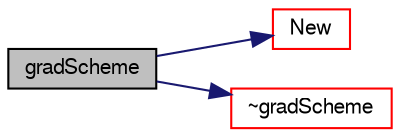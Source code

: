 digraph "gradScheme"
{
  bgcolor="transparent";
  edge [fontname="FreeSans",fontsize="10",labelfontname="FreeSans",labelfontsize="10"];
  node [fontname="FreeSans",fontsize="10",shape=record];
  rankdir="LR";
  Node0 [label="gradScheme",height=0.2,width=0.4,color="black", fillcolor="grey75", style="filled", fontcolor="black"];
  Node0 -> Node1 [color="midnightblue",fontsize="10",style="solid",fontname="FreeSans"];
  Node1 [label="New",height=0.2,width=0.4,color="red",URL="$a22542.html#afc37a52dd28d032d31cc89576f8122f2",tooltip="Return a pointer to a new gradScheme created on freestore. "];
  Node0 -> Node49 [color="midnightblue",fontsize="10",style="solid",fontname="FreeSans"];
  Node49 [label="~gradScheme",height=0.2,width=0.4,color="red",URL="$a22542.html#a176eec5904b7e15d4e6cc9d05ac632a2",tooltip="Destructor. "];
}
